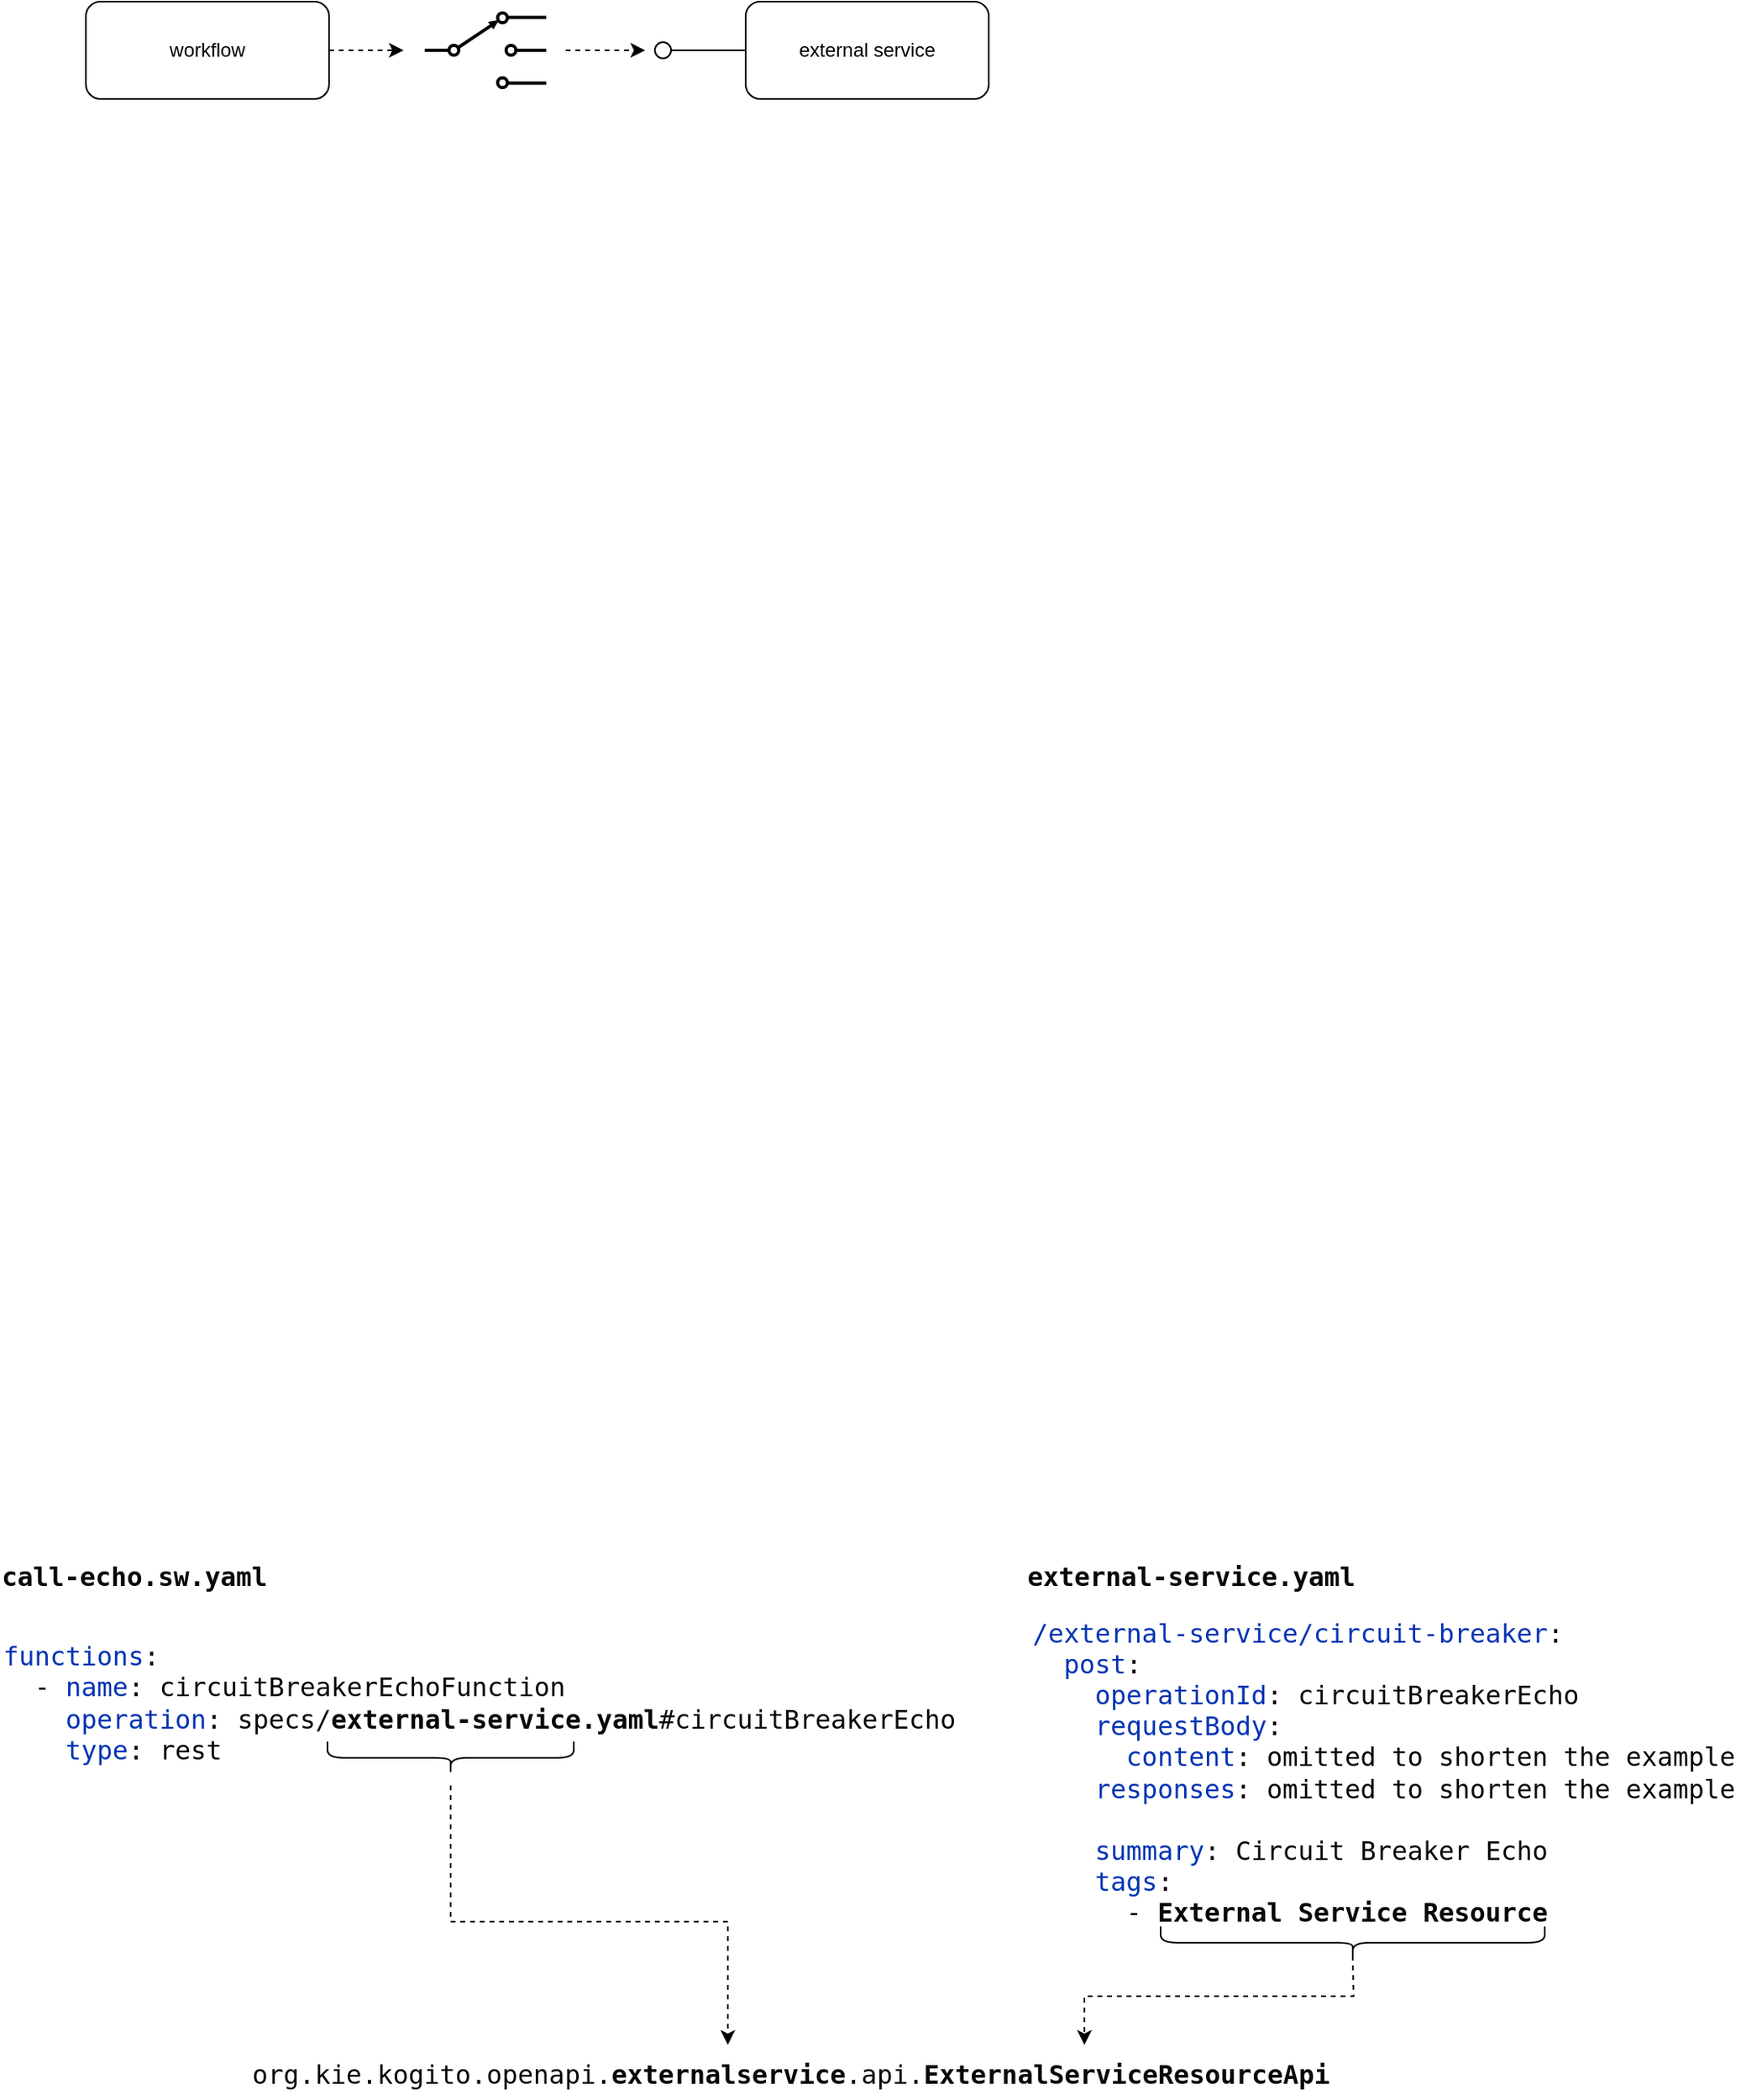<mxfile version="28.0.6">
  <diagram name="Page-1" id="kT6VziIJ9WOg-az2wQL0">
    <mxGraphModel dx="1069" dy="441" grid="0" gridSize="10" guides="1" tooltips="1" connect="1" arrows="1" fold="1" page="0" pageScale="1" pageWidth="850" pageHeight="1100" math="0" shadow="0">
      <root>
        <mxCell id="0" />
        <mxCell id="1" parent="0" />
        <mxCell id="ie0a6XAnm1fHVkazy7zu-1" value="workflow" style="rounded=1;whiteSpace=wrap;html=1;" parent="1" vertex="1">
          <mxGeometry x="104" y="130" width="150" height="60" as="geometry" />
        </mxCell>
        <mxCell id="ie0a6XAnm1fHVkazy7zu-2" value="external service" style="rounded=1;whiteSpace=wrap;html=1;" parent="1" vertex="1">
          <mxGeometry x="511" y="130" width="150" height="60" as="geometry" />
        </mxCell>
        <mxCell id="ie0a6XAnm1fHVkazy7zu-4" value="" style="ellipse;whiteSpace=wrap;html=1;aspect=fixed;" parent="1" vertex="1">
          <mxGeometry x="455" y="155" width="10" height="10" as="geometry" />
        </mxCell>
        <mxCell id="ie0a6XAnm1fHVkazy7zu-6" value="" style="endArrow=none;html=1;rounded=0;entryX=1;entryY=0.5;entryDx=0;entryDy=0;" parent="1" source="ie0a6XAnm1fHVkazy7zu-2" target="ie0a6XAnm1fHVkazy7zu-4" edge="1">
          <mxGeometry width="50" height="50" relative="1" as="geometry">
            <mxPoint x="380" y="340" as="sourcePoint" />
            <mxPoint x="430" y="290" as="targetPoint" />
          </mxGeometry>
        </mxCell>
        <mxCell id="ie0a6XAnm1fHVkazy7zu-10" value="" style="endArrow=classic;html=1;rounded=0;exitX=1;exitY=0.5;exitDx=0;exitDy=0;dashed=1;endFill=1;" parent="1" source="ie0a6XAnm1fHVkazy7zu-1" edge="1">
          <mxGeometry width="50" height="50" relative="1" as="geometry">
            <mxPoint x="380" y="340" as="sourcePoint" />
            <mxPoint x="300" y="160" as="targetPoint" />
          </mxGeometry>
        </mxCell>
        <mxCell id="ie0a6XAnm1fHVkazy7zu-15" value="" style="pointerEvents=1;verticalLabelPosition=bottom;shadow=0;dashed=0;align=center;html=1;verticalAlign=top;shape=mxgraph.electrical.electro-mechanical.selectorSwitch3Position2;elSwitchState=1;strokeWidth=2;" parent="1" vertex="1">
          <mxGeometry x="313" y="137" width="75" height="46" as="geometry" />
        </mxCell>
        <mxCell id="ie0a6XAnm1fHVkazy7zu-16" value="" style="endArrow=classic;html=1;rounded=0;exitX=1;exitY=0.5;exitDx=0;exitDy=0;dashed=1;endFill=1;" parent="1" edge="1">
          <mxGeometry width="50" height="50" relative="1" as="geometry">
            <mxPoint x="400" y="160" as="sourcePoint" />
            <mxPoint x="449" y="160" as="targetPoint" />
          </mxGeometry>
        </mxCell>
        <mxCell id="Y1-DxkTYomo4t4mVsWZb-2" value="&lt;div style=&quot;background-color: rgb(255, 255, 255); color: rgb(8, 8, 8); font-family: &amp;quot;JetBrains Mono&amp;quot;, monospace; white-space-collapse: preserve;&quot;&gt;&lt;font style=&quot;font-size: 16px;&quot;&gt;&lt;span style=&quot;color: rgb(0, 51, 179);&quot;&gt;functions&lt;/span&gt;:&lt;br&gt;  - &lt;span style=&quot;color: rgb(0, 51, 179);&quot;&gt;name&lt;/span&gt;: circuitBreakerEchoFunction&lt;br&gt;    &lt;span style=&quot;color: rgb(0, 51, 179);&quot;&gt;operation&lt;/span&gt;: specs/&lt;b style=&quot;&quot;&gt;external-service.yaml&lt;/b&gt;#circuitBreakerEcho&lt;br&gt;    &lt;span style=&quot;color: rgb(0, 51, 179);&quot;&gt;type&lt;/span&gt;: rest&lt;/font&gt;&lt;/div&gt;" style="text;html=1;align=left;verticalAlign=middle;resizable=0;points=[];autosize=1;strokeColor=none;fillColor=none;" parent="1" vertex="1">
          <mxGeometry x="51" y="1134" width="606" height="89" as="geometry" />
        </mxCell>
        <mxCell id="Y1-DxkTYomo4t4mVsWZb-4" value="&lt;div style=&quot;background-color: rgb(255, 255, 255); color: rgb(8, 8, 8); font-family: &amp;quot;JetBrains Mono&amp;quot;, monospace; white-space-collapse: preserve;&quot;&gt;&lt;font style=&quot;font-size: 16px;&quot;&gt;&lt;span style=&quot;color: rgb(0, 51, 179);&quot;&gt;/external-service/circuit-breaker&lt;/span&gt;:&lt;br&gt;  &lt;span style=&quot;color: rgb(0, 51, 179);&quot;&gt;post&lt;/span&gt;:&lt;br&gt;    &lt;span style=&quot;color: rgb(0, 51, 179);&quot;&gt;operationId&lt;/span&gt;: circuitBreakerEcho&lt;br&gt;    &lt;span style=&quot;color: rgb(0, 51, 179);&quot;&gt;requestBody&lt;/span&gt;:&lt;br&gt;      &lt;span style=&quot;color: rgb(0, 51, 179);&quot;&gt;content&lt;/span&gt;: omitted to shorten the example&lt;br&gt;    &lt;span style=&quot;color: rgb(0, 51, 179);&quot;&gt;responses&lt;/span&gt;: omitted to shorten the example&lt;/font&gt;&lt;/div&gt;&lt;div style=&quot;background-color: rgb(255, 255, 255); color: rgb(8, 8, 8); font-family: &amp;quot;JetBrains Mono&amp;quot;, monospace; white-space-collapse: preserve;&quot;&gt;&lt;font size=&quot;3&quot;&gt;&lt;br&gt;    &lt;span style=&quot;color: rgb(0, 51, 179);&quot;&gt;summary&lt;/span&gt;: Circuit Breaker Echo&lt;br&gt;    &lt;span style=&quot;color: rgb(0, 51, 179);&quot;&gt;tags&lt;/span&gt;:&lt;br&gt;      - &lt;b style=&quot;&quot;&gt;External Service Resource&lt;/b&gt;&lt;/font&gt;&lt;/div&gt;" style="text;html=1;align=left;verticalAlign=middle;resizable=0;points=[];autosize=1;strokeColor=none;fillColor=none;" parent="1" vertex="1">
          <mxGeometry x="686" y="1120" width="451" height="204" as="geometry" />
        </mxCell>
        <mxCell id="Y1-DxkTYomo4t4mVsWZb-5" value="&lt;div style=&quot;background-color: rgb(255, 255, 255); color: rgb(8, 8, 8); font-family: &amp;quot;JetBrains Mono&amp;quot;, monospace; white-space: pre;&quot;&gt;&lt;font style=&quot;font-size: 16px;&quot;&gt;org.kie.kogito.openapi.&lt;b style=&quot;&quot;&gt;externalservice&lt;/b&gt;.api.&lt;b style=&quot;&quot;&gt;ExternalServiceResourceApi&lt;/b&gt;&lt;/font&gt;&lt;/div&gt;" style="text;html=1;align=center;verticalAlign=middle;whiteSpace=wrap;rounded=0;" parent="1" vertex="1">
          <mxGeometry x="509" y="1393" width="60" height="30" as="geometry" />
        </mxCell>
        <mxCell id="Y1-DxkTYomo4t4mVsWZb-7" value="" style="shape=curlyBracket;whiteSpace=wrap;html=1;rounded=1;flipH=1;labelPosition=right;verticalLabelPosition=middle;align=left;verticalAlign=middle;direction=north;" parent="1" vertex="1">
          <mxGeometry x="253" y="1203" width="152" height="20" as="geometry" />
        </mxCell>
        <mxCell id="Y1-DxkTYomo4t4mVsWZb-9" value="" style="endArrow=classic;html=1;rounded=0;dashed=1;" parent="1" edge="1">
          <mxGeometry width="50" height="50" relative="1" as="geometry">
            <mxPoint x="329" y="1230" as="sourcePoint" />
            <mxPoint x="500" y="1390" as="targetPoint" />
            <Array as="points">
              <mxPoint x="329" y="1314" />
              <mxPoint x="500" y="1314" />
            </Array>
          </mxGeometry>
        </mxCell>
        <mxCell id="Y1-DxkTYomo4t4mVsWZb-10" value="" style="shape=curlyBracket;whiteSpace=wrap;html=1;rounded=1;flipH=1;labelPosition=right;verticalLabelPosition=middle;align=left;verticalAlign=middle;direction=north;" parent="1" vertex="1">
          <mxGeometry x="767" y="1317" width="237" height="20" as="geometry" />
        </mxCell>
        <mxCell id="Y1-DxkTYomo4t4mVsWZb-11" value="" style="endArrow=classic;html=1;rounded=0;exitX=0.1;exitY=0.5;exitDx=0;exitDy=0;exitPerimeter=0;dashed=1;" parent="1" source="Y1-DxkTYomo4t4mVsWZb-10" edge="1">
          <mxGeometry width="50" height="50" relative="1" as="geometry">
            <mxPoint x="510" y="1350" as="sourcePoint" />
            <mxPoint x="720" y="1390" as="targetPoint" />
            <Array as="points">
              <mxPoint x="886" y="1360" />
              <mxPoint x="720" y="1360" />
            </Array>
          </mxGeometry>
        </mxCell>
        <mxCell id="Y1-DxkTYomo4t4mVsWZb-13" value="&lt;span style=&quot;color: rgb(8, 8, 8); font-family: &amp;quot;JetBrains Mono&amp;quot;, monospace; text-align: left; white-space: pre; background-color: rgb(255, 255, 255);&quot;&gt;&lt;b style=&quot;&quot;&gt;&lt;font style=&quot;font-size: 16px;&quot;&gt;call-echo.sw.yaml&lt;/font&gt;&lt;/b&gt;&lt;/span&gt;" style="text;html=1;align=center;verticalAlign=middle;whiteSpace=wrap;rounded=0;" parent="1" vertex="1">
          <mxGeometry x="104" y="1086" width="60" height="30" as="geometry" />
        </mxCell>
        <mxCell id="Y1-DxkTYomo4t4mVsWZb-14" value="&lt;span style=&quot;color: rgb(8, 8, 8); font-family: &amp;quot;JetBrains Mono&amp;quot;, monospace; text-align: left; white-space: pre; background-color: rgb(255, 255, 255);&quot;&gt;&lt;b style=&quot;&quot;&gt;&lt;font style=&quot;font-size: 16px;&quot;&gt;external-service.yaml&lt;/font&gt;&lt;/b&gt;&lt;/span&gt;" style="text;html=1;align=center;verticalAlign=middle;whiteSpace=wrap;rounded=0;" parent="1" vertex="1">
          <mxGeometry x="756" y="1086" width="60" height="30" as="geometry" />
        </mxCell>
      </root>
    </mxGraphModel>
  </diagram>
</mxfile>
